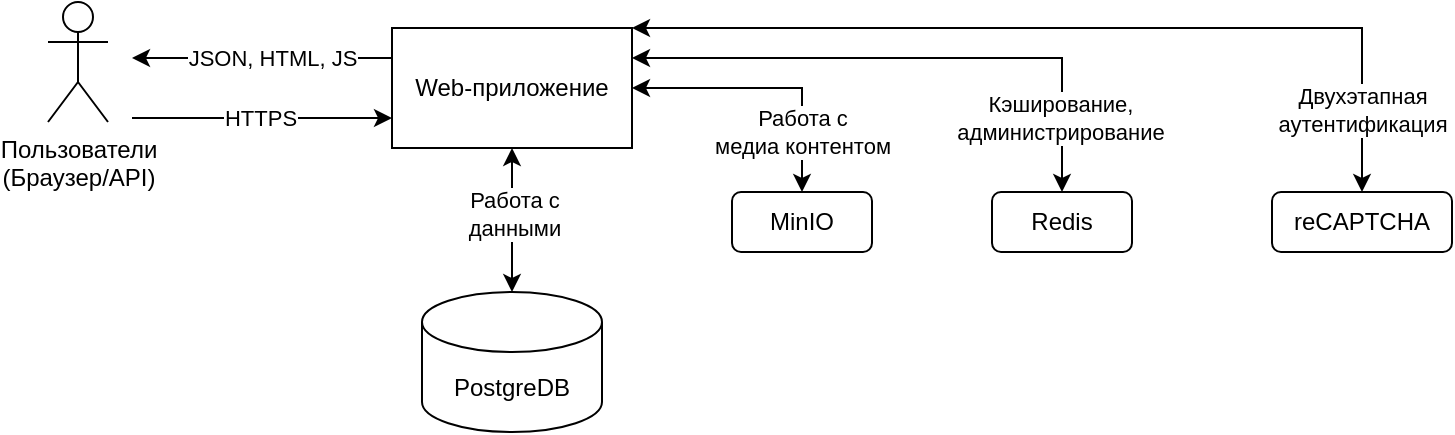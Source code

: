 <mxfile version="26.1.1">
  <diagram name="Страница — 1" id="5P1qRvgyDoXIfevTEuYY">
    <mxGraphModel dx="835" dy="459" grid="1" gridSize="10" guides="1" tooltips="1" connect="1" arrows="1" fold="1" page="1" pageScale="1" pageWidth="827" pageHeight="1169" math="0" shadow="0">
      <root>
        <mxCell id="0" />
        <mxCell id="1" parent="0" />
        <mxCell id="WgTW5zm9MgnJAbuBJL16-1" value="Пользователи&lt;div&gt;(Браузер/API)&lt;/div&gt;" style="shape=umlActor;verticalLabelPosition=bottom;verticalAlign=top;html=1;outlineConnect=0;" vertex="1" parent="1">
          <mxGeometry x="28" y="145" width="30" height="60" as="geometry" />
        </mxCell>
        <mxCell id="WgTW5zm9MgnJAbuBJL16-3" style="edgeStyle=orthogonalEdgeStyle;rounded=0;orthogonalLoop=1;jettySize=auto;html=1;exitX=0;exitY=0.25;exitDx=0;exitDy=0;" edge="1" parent="1" source="WgTW5zm9MgnJAbuBJL16-2">
          <mxGeometry relative="1" as="geometry">
            <mxPoint x="70" y="173" as="targetPoint" />
          </mxGeometry>
        </mxCell>
        <mxCell id="WgTW5zm9MgnJAbuBJL16-5" value="JSON, HTML, JS" style="edgeLabel;html=1;align=center;verticalAlign=middle;resizable=0;points=[];" vertex="1" connectable="0" parent="WgTW5zm9MgnJAbuBJL16-3">
          <mxGeometry x="0.036" y="-2" relative="1" as="geometry">
            <mxPoint x="7" y="1" as="offset" />
          </mxGeometry>
        </mxCell>
        <mxCell id="WgTW5zm9MgnJAbuBJL16-4" style="edgeStyle=orthogonalEdgeStyle;rounded=0;orthogonalLoop=1;jettySize=auto;html=1;exitX=0;exitY=0.75;exitDx=0;exitDy=0;endArrow=none;startFill=1;startArrow=classic;" edge="1" parent="1" source="WgTW5zm9MgnJAbuBJL16-2">
          <mxGeometry relative="1" as="geometry">
            <mxPoint x="70" y="203" as="targetPoint" />
          </mxGeometry>
        </mxCell>
        <mxCell id="WgTW5zm9MgnJAbuBJL16-6" value="HTTPS" style="edgeLabel;html=1;align=center;verticalAlign=middle;resizable=0;points=[];" vertex="1" connectable="0" parent="WgTW5zm9MgnJAbuBJL16-4">
          <mxGeometry x="-0.045" y="1" relative="1" as="geometry">
            <mxPoint x="-4" y="-1" as="offset" />
          </mxGeometry>
        </mxCell>
        <mxCell id="WgTW5zm9MgnJAbuBJL16-11" style="edgeStyle=orthogonalEdgeStyle;rounded=0;orthogonalLoop=1;jettySize=auto;html=1;exitX=1;exitY=0.5;exitDx=0;exitDy=0;entryX=0.5;entryY=0;entryDx=0;entryDy=0;startArrow=classic;startFill=1;" edge="1" parent="1" source="WgTW5zm9MgnJAbuBJL16-2" target="WgTW5zm9MgnJAbuBJL16-10">
          <mxGeometry relative="1" as="geometry" />
        </mxCell>
        <mxCell id="WgTW5zm9MgnJAbuBJL16-12" value="Работа с&lt;div&gt;медиа контентом&lt;/div&gt;" style="edgeLabel;html=1;align=center;verticalAlign=middle;resizable=0;points=[];" vertex="1" connectable="0" parent="WgTW5zm9MgnJAbuBJL16-11">
          <mxGeometry x="0.312" relative="1" as="geometry">
            <mxPoint y="17" as="offset" />
          </mxGeometry>
        </mxCell>
        <mxCell id="WgTW5zm9MgnJAbuBJL16-14" style="edgeStyle=orthogonalEdgeStyle;rounded=0;orthogonalLoop=1;jettySize=auto;html=1;exitX=1;exitY=0.25;exitDx=0;exitDy=0;entryX=0.5;entryY=0;entryDx=0;entryDy=0;startArrow=classic;startFill=1;" edge="1" parent="1" source="WgTW5zm9MgnJAbuBJL16-2" target="WgTW5zm9MgnJAbuBJL16-13">
          <mxGeometry relative="1" as="geometry" />
        </mxCell>
        <mxCell id="WgTW5zm9MgnJAbuBJL16-17" value="Кэширование,&lt;div&gt;администрирование&lt;/div&gt;" style="edgeLabel;html=1;align=center;verticalAlign=middle;resizable=0;points=[];" vertex="1" connectable="0" parent="WgTW5zm9MgnJAbuBJL16-14">
          <mxGeometry x="0.734" y="-1" relative="1" as="geometry">
            <mxPoint as="offset" />
          </mxGeometry>
        </mxCell>
        <mxCell id="WgTW5zm9MgnJAbuBJL16-18" style="edgeStyle=orthogonalEdgeStyle;rounded=0;orthogonalLoop=1;jettySize=auto;html=1;exitX=1;exitY=0;exitDx=0;exitDy=0;entryX=0.5;entryY=0;entryDx=0;entryDy=0;startArrow=classic;startFill=1;" edge="1" parent="1" source="WgTW5zm9MgnJAbuBJL16-2" target="WgTW5zm9MgnJAbuBJL16-16">
          <mxGeometry relative="1" as="geometry">
            <Array as="points">
              <mxPoint x="685" y="158" />
            </Array>
          </mxGeometry>
        </mxCell>
        <mxCell id="WgTW5zm9MgnJAbuBJL16-19" value="Двухэтапная&lt;div&gt;аутентификация&lt;/div&gt;" style="edgeLabel;html=1;align=center;verticalAlign=middle;resizable=0;points=[];" vertex="1" connectable="0" parent="WgTW5zm9MgnJAbuBJL16-18">
          <mxGeometry x="0.817" relative="1" as="geometry">
            <mxPoint as="offset" />
          </mxGeometry>
        </mxCell>
        <mxCell id="WgTW5zm9MgnJAbuBJL16-2" value="Web-приложение" style="rounded=0;whiteSpace=wrap;html=1;" vertex="1" parent="1">
          <mxGeometry x="200" y="158" width="120" height="60" as="geometry" />
        </mxCell>
        <mxCell id="WgTW5zm9MgnJAbuBJL16-7" value="PostgreDB" style="shape=cylinder3;whiteSpace=wrap;html=1;boundedLbl=1;backgroundOutline=1;size=15;" vertex="1" parent="1">
          <mxGeometry x="215" y="290" width="90" height="70" as="geometry" />
        </mxCell>
        <mxCell id="WgTW5zm9MgnJAbuBJL16-8" style="edgeStyle=orthogonalEdgeStyle;rounded=0;orthogonalLoop=1;jettySize=auto;html=1;exitX=0.5;exitY=1;exitDx=0;exitDy=0;entryX=0.5;entryY=0;entryDx=0;entryDy=0;entryPerimeter=0;startArrow=classic;startFill=1;" edge="1" parent="1" source="WgTW5zm9MgnJAbuBJL16-2" target="WgTW5zm9MgnJAbuBJL16-7">
          <mxGeometry relative="1" as="geometry" />
        </mxCell>
        <mxCell id="WgTW5zm9MgnJAbuBJL16-9" value="Работа с&lt;div&gt;данными&lt;/div&gt;" style="edgeLabel;html=1;align=center;verticalAlign=middle;resizable=0;points=[];" vertex="1" connectable="0" parent="WgTW5zm9MgnJAbuBJL16-8">
          <mxGeometry x="-0.267" y="1" relative="1" as="geometry">
            <mxPoint y="6" as="offset" />
          </mxGeometry>
        </mxCell>
        <mxCell id="WgTW5zm9MgnJAbuBJL16-10" value="MinIO" style="rounded=1;whiteSpace=wrap;html=1;" vertex="1" parent="1">
          <mxGeometry x="370" y="240" width="70" height="30" as="geometry" />
        </mxCell>
        <mxCell id="WgTW5zm9MgnJAbuBJL16-13" value="Redis" style="rounded=1;whiteSpace=wrap;html=1;" vertex="1" parent="1">
          <mxGeometry x="500" y="240" width="70" height="30" as="geometry" />
        </mxCell>
        <mxCell id="WgTW5zm9MgnJAbuBJL16-16" value="reCAPTCHA" style="rounded=1;whiteSpace=wrap;html=1;" vertex="1" parent="1">
          <mxGeometry x="640" y="240" width="90" height="30" as="geometry" />
        </mxCell>
      </root>
    </mxGraphModel>
  </diagram>
</mxfile>

